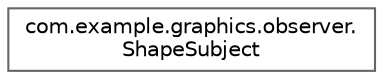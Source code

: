 digraph "Graphical Class Hierarchy"
{
 // LATEX_PDF_SIZE
  bgcolor="transparent";
  edge [fontname=Helvetica,fontsize=10,labelfontname=Helvetica,labelfontsize=10];
  node [fontname=Helvetica,fontsize=10,shape=box,height=0.2,width=0.4];
  rankdir="LR";
  Node0 [id="Node000000",label="com.example.graphics.observer.\lShapeSubject",height=0.2,width=0.4,color="grey40", fillcolor="white", style="filled",URL="$classcom_1_1example_1_1graphics_1_1observer_1_1ShapeSubject.html",tooltip=" "];
}
